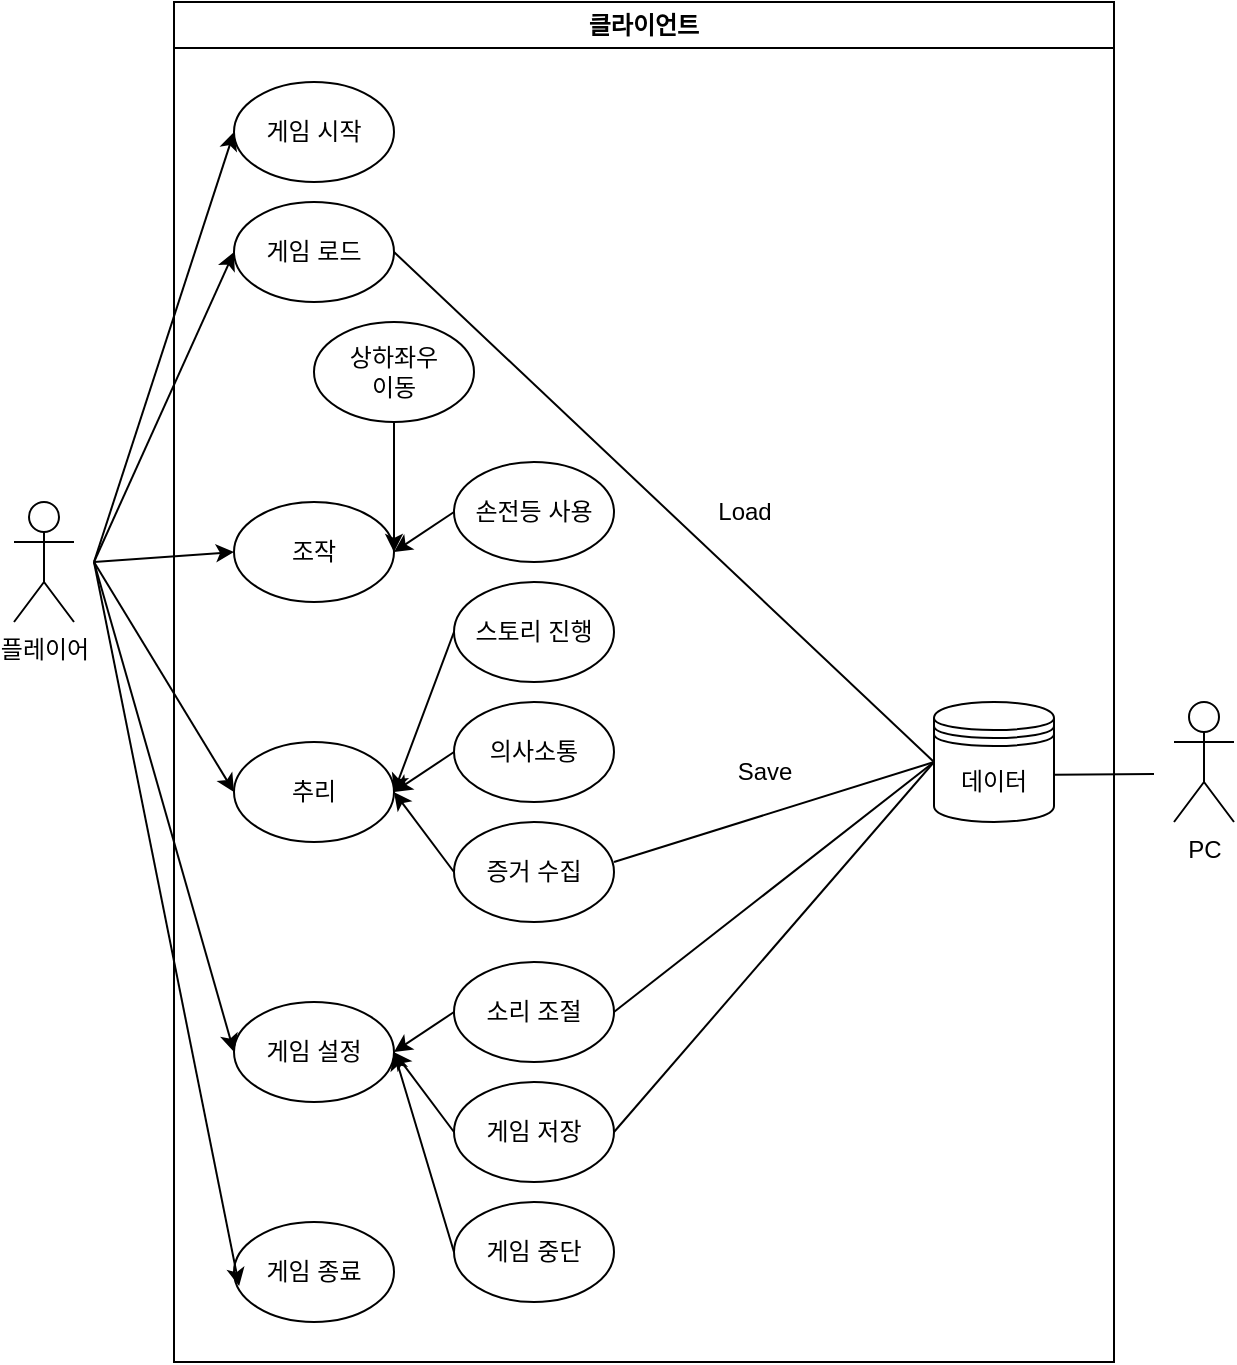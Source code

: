 <mxfile version="24.5.4" type="github">
  <diagram name="페이지-1" id="ZpcOs4shHNh5mx86bvTr">
    <mxGraphModel dx="1218" dy="633" grid="1" gridSize="10" guides="1" tooltips="1" connect="1" arrows="1" fold="1" page="1" pageScale="1" pageWidth="827" pageHeight="1169" math="0" shadow="0">
      <root>
        <mxCell id="0" />
        <mxCell id="1" parent="0" />
        <mxCell id="3Uc47XjtdB7wgMT_kZdp-1" value="클라이언트" style="swimlane;whiteSpace=wrap;html=1;" vertex="1" parent="1">
          <mxGeometry x="170" y="50" width="470" height="680" as="geometry" />
        </mxCell>
        <mxCell id="3Uc47XjtdB7wgMT_kZdp-3" value="게임 시작" style="ellipse;whiteSpace=wrap;html=1;" vertex="1" parent="3Uc47XjtdB7wgMT_kZdp-1">
          <mxGeometry x="30" y="40" width="80" height="50" as="geometry" />
        </mxCell>
        <mxCell id="3Uc47XjtdB7wgMT_kZdp-4" value="게임 종료" style="ellipse;whiteSpace=wrap;html=1;" vertex="1" parent="3Uc47XjtdB7wgMT_kZdp-1">
          <mxGeometry x="30" y="610" width="80" height="50" as="geometry" />
        </mxCell>
        <mxCell id="3Uc47XjtdB7wgMT_kZdp-5" value="조작" style="ellipse;whiteSpace=wrap;html=1;" vertex="1" parent="3Uc47XjtdB7wgMT_kZdp-1">
          <mxGeometry x="30" y="250" width="80" height="50" as="geometry" />
        </mxCell>
        <mxCell id="3Uc47XjtdB7wgMT_kZdp-6" value="추리" style="ellipse;whiteSpace=wrap;html=1;" vertex="1" parent="3Uc47XjtdB7wgMT_kZdp-1">
          <mxGeometry x="30" y="370" width="80" height="50" as="geometry" />
        </mxCell>
        <mxCell id="3Uc47XjtdB7wgMT_kZdp-7" value="게임 설정" style="ellipse;whiteSpace=wrap;html=1;" vertex="1" parent="3Uc47XjtdB7wgMT_kZdp-1">
          <mxGeometry x="30" y="500" width="80" height="50" as="geometry" />
        </mxCell>
        <mxCell id="3Uc47XjtdB7wgMT_kZdp-8" value="상하좌우&lt;div&gt;&lt;span style=&quot;background-color: initial;&quot;&gt;이동&lt;/span&gt;&lt;/div&gt;" style="ellipse;whiteSpace=wrap;html=1;" vertex="1" parent="3Uc47XjtdB7wgMT_kZdp-1">
          <mxGeometry x="70" y="160" width="80" height="50" as="geometry" />
        </mxCell>
        <mxCell id="3Uc47XjtdB7wgMT_kZdp-9" value="손전등&amp;nbsp;&lt;span style=&quot;background-color: initial;&quot;&gt;사용&lt;/span&gt;" style="ellipse;whiteSpace=wrap;html=1;" vertex="1" parent="3Uc47XjtdB7wgMT_kZdp-1">
          <mxGeometry x="140" y="230" width="80" height="50" as="geometry" />
        </mxCell>
        <mxCell id="3Uc47XjtdB7wgMT_kZdp-10" value="의사소통" style="ellipse;whiteSpace=wrap;html=1;" vertex="1" parent="3Uc47XjtdB7wgMT_kZdp-1">
          <mxGeometry x="140" y="350" width="80" height="50" as="geometry" />
        </mxCell>
        <mxCell id="3Uc47XjtdB7wgMT_kZdp-11" value="스토리 진행" style="ellipse;whiteSpace=wrap;html=1;" vertex="1" parent="3Uc47XjtdB7wgMT_kZdp-1">
          <mxGeometry x="140" y="290" width="80" height="50" as="geometry" />
        </mxCell>
        <mxCell id="3Uc47XjtdB7wgMT_kZdp-12" value="소리 조절" style="ellipse;whiteSpace=wrap;html=1;" vertex="1" parent="3Uc47XjtdB7wgMT_kZdp-1">
          <mxGeometry x="140" y="480" width="80" height="50" as="geometry" />
        </mxCell>
        <mxCell id="3Uc47XjtdB7wgMT_kZdp-13" value="게임 저장" style="ellipse;whiteSpace=wrap;html=1;" vertex="1" parent="3Uc47XjtdB7wgMT_kZdp-1">
          <mxGeometry x="140" y="540" width="80" height="50" as="geometry" />
        </mxCell>
        <mxCell id="3Uc47XjtdB7wgMT_kZdp-14" value="게임 중단" style="ellipse;whiteSpace=wrap;html=1;" vertex="1" parent="3Uc47XjtdB7wgMT_kZdp-1">
          <mxGeometry x="140" y="600" width="80" height="50" as="geometry" />
        </mxCell>
        <mxCell id="3Uc47XjtdB7wgMT_kZdp-15" value="증거 수집" style="ellipse;whiteSpace=wrap;html=1;" vertex="1" parent="3Uc47XjtdB7wgMT_kZdp-1">
          <mxGeometry x="140" y="410" width="80" height="50" as="geometry" />
        </mxCell>
        <mxCell id="3Uc47XjtdB7wgMT_kZdp-21" value="" style="endArrow=classic;html=1;rounded=0;entryX=1;entryY=0.5;entryDx=0;entryDy=0;exitX=0.5;exitY=1;exitDx=0;exitDy=0;" edge="1" parent="3Uc47XjtdB7wgMT_kZdp-1" source="3Uc47XjtdB7wgMT_kZdp-8" target="3Uc47XjtdB7wgMT_kZdp-5">
          <mxGeometry width="50" height="50" relative="1" as="geometry">
            <mxPoint x="220" y="330" as="sourcePoint" />
            <mxPoint x="270" y="280" as="targetPoint" />
          </mxGeometry>
        </mxCell>
        <mxCell id="3Uc47XjtdB7wgMT_kZdp-22" value="" style="endArrow=classic;html=1;rounded=0;exitX=0;exitY=0.5;exitDx=0;exitDy=0;entryX=1;entryY=0.5;entryDx=0;entryDy=0;" edge="1" parent="3Uc47XjtdB7wgMT_kZdp-1" source="3Uc47XjtdB7wgMT_kZdp-9" target="3Uc47XjtdB7wgMT_kZdp-5">
          <mxGeometry width="50" height="50" relative="1" as="geometry">
            <mxPoint x="220" y="430" as="sourcePoint" />
            <mxPoint x="270" y="380" as="targetPoint" />
          </mxGeometry>
        </mxCell>
        <mxCell id="3Uc47XjtdB7wgMT_kZdp-23" value="" style="endArrow=classic;html=1;rounded=0;entryX=1;entryY=0.5;entryDx=0;entryDy=0;exitX=0;exitY=0.5;exitDx=0;exitDy=0;" edge="1" parent="3Uc47XjtdB7wgMT_kZdp-1" source="3Uc47XjtdB7wgMT_kZdp-11" target="3Uc47XjtdB7wgMT_kZdp-6">
          <mxGeometry width="50" height="50" relative="1" as="geometry">
            <mxPoint x="220" y="430" as="sourcePoint" />
            <mxPoint x="270" y="380" as="targetPoint" />
          </mxGeometry>
        </mxCell>
        <mxCell id="3Uc47XjtdB7wgMT_kZdp-24" value="" style="endArrow=classic;html=1;rounded=0;exitX=0;exitY=0.5;exitDx=0;exitDy=0;entryX=1;entryY=0.5;entryDx=0;entryDy=0;" edge="1" parent="3Uc47XjtdB7wgMT_kZdp-1" source="3Uc47XjtdB7wgMT_kZdp-10" target="3Uc47XjtdB7wgMT_kZdp-6">
          <mxGeometry width="50" height="50" relative="1" as="geometry">
            <mxPoint x="220" y="430" as="sourcePoint" />
            <mxPoint x="270" y="380" as="targetPoint" />
          </mxGeometry>
        </mxCell>
        <mxCell id="3Uc47XjtdB7wgMT_kZdp-25" value="" style="endArrow=classic;html=1;rounded=0;exitX=0;exitY=0.5;exitDx=0;exitDy=0;entryX=1;entryY=0.5;entryDx=0;entryDy=0;" edge="1" parent="3Uc47XjtdB7wgMT_kZdp-1" source="3Uc47XjtdB7wgMT_kZdp-15" target="3Uc47XjtdB7wgMT_kZdp-6">
          <mxGeometry width="50" height="50" relative="1" as="geometry">
            <mxPoint x="220" y="430" as="sourcePoint" />
            <mxPoint x="270" y="380" as="targetPoint" />
          </mxGeometry>
        </mxCell>
        <mxCell id="3Uc47XjtdB7wgMT_kZdp-26" value="" style="endArrow=classic;html=1;rounded=0;exitX=0;exitY=0.5;exitDx=0;exitDy=0;entryX=1;entryY=0.5;entryDx=0;entryDy=0;" edge="1" parent="3Uc47XjtdB7wgMT_kZdp-1" source="3Uc47XjtdB7wgMT_kZdp-12" target="3Uc47XjtdB7wgMT_kZdp-7">
          <mxGeometry width="50" height="50" relative="1" as="geometry">
            <mxPoint x="220" y="430" as="sourcePoint" />
            <mxPoint x="110" y="470" as="targetPoint" />
          </mxGeometry>
        </mxCell>
        <mxCell id="3Uc47XjtdB7wgMT_kZdp-27" value="" style="endArrow=classic;html=1;rounded=0;exitX=0;exitY=0.5;exitDx=0;exitDy=0;entryX=1;entryY=0.5;entryDx=0;entryDy=0;" edge="1" parent="3Uc47XjtdB7wgMT_kZdp-1" source="3Uc47XjtdB7wgMT_kZdp-13" target="3Uc47XjtdB7wgMT_kZdp-7">
          <mxGeometry width="50" height="50" relative="1" as="geometry">
            <mxPoint x="220" y="430" as="sourcePoint" />
            <mxPoint x="270" y="380" as="targetPoint" />
          </mxGeometry>
        </mxCell>
        <mxCell id="3Uc47XjtdB7wgMT_kZdp-28" value="" style="endArrow=classic;html=1;rounded=0;exitX=0;exitY=0.5;exitDx=0;exitDy=0;entryX=1;entryY=0.5;entryDx=0;entryDy=0;" edge="1" parent="3Uc47XjtdB7wgMT_kZdp-1" source="3Uc47XjtdB7wgMT_kZdp-14" target="3Uc47XjtdB7wgMT_kZdp-7">
          <mxGeometry width="50" height="50" relative="1" as="geometry">
            <mxPoint x="220" y="430" as="sourcePoint" />
            <mxPoint x="270" y="380" as="targetPoint" />
          </mxGeometry>
        </mxCell>
        <mxCell id="3Uc47XjtdB7wgMT_kZdp-32" value="데이터" style="shape=datastore;whiteSpace=wrap;html=1;" vertex="1" parent="3Uc47XjtdB7wgMT_kZdp-1">
          <mxGeometry x="380" y="350" width="60" height="60" as="geometry" />
        </mxCell>
        <mxCell id="3Uc47XjtdB7wgMT_kZdp-30" value="" style="endArrow=none;html=1;rounded=0;exitX=1;exitY=0.5;exitDx=0;exitDy=0;entryX=0;entryY=0.5;entryDx=0;entryDy=0;" edge="1" parent="3Uc47XjtdB7wgMT_kZdp-1" source="3Uc47XjtdB7wgMT_kZdp-12" target="3Uc47XjtdB7wgMT_kZdp-32">
          <mxGeometry width="50" height="50" relative="1" as="geometry">
            <mxPoint x="220" y="430" as="sourcePoint" />
            <mxPoint x="350" y="410" as="targetPoint" />
          </mxGeometry>
        </mxCell>
        <mxCell id="3Uc47XjtdB7wgMT_kZdp-40" value="" style="endArrow=none;html=1;rounded=0;exitX=1;exitY=0.5;exitDx=0;exitDy=0;entryX=0;entryY=0.5;entryDx=0;entryDy=0;" edge="1" parent="3Uc47XjtdB7wgMT_kZdp-1" source="3Uc47XjtdB7wgMT_kZdp-13" target="3Uc47XjtdB7wgMT_kZdp-32">
          <mxGeometry width="50" height="50" relative="1" as="geometry">
            <mxPoint x="220" y="430" as="sourcePoint" />
            <mxPoint x="270" y="380" as="targetPoint" />
          </mxGeometry>
        </mxCell>
        <mxCell id="3Uc47XjtdB7wgMT_kZdp-42" value="Save" style="text;html=1;align=center;verticalAlign=middle;resizable=0;points=[];autosize=1;strokeColor=none;fillColor=none;" vertex="1" parent="3Uc47XjtdB7wgMT_kZdp-1">
          <mxGeometry x="270" y="370" width="50" height="30" as="geometry" />
        </mxCell>
        <mxCell id="3Uc47XjtdB7wgMT_kZdp-44" value="게임 로드" style="ellipse;whiteSpace=wrap;html=1;" vertex="1" parent="3Uc47XjtdB7wgMT_kZdp-1">
          <mxGeometry x="30" y="100" width="80" height="50" as="geometry" />
        </mxCell>
        <mxCell id="3Uc47XjtdB7wgMT_kZdp-48" value="Load" style="text;html=1;align=center;verticalAlign=middle;resizable=0;points=[];autosize=1;strokeColor=none;fillColor=none;" vertex="1" parent="3Uc47XjtdB7wgMT_kZdp-1">
          <mxGeometry x="260" y="240" width="50" height="30" as="geometry" />
        </mxCell>
        <mxCell id="3Uc47XjtdB7wgMT_kZdp-2" value="플레이어" style="shape=umlActor;verticalLabelPosition=bottom;verticalAlign=top;html=1;outlineConnect=0;" vertex="1" parent="1">
          <mxGeometry x="90" y="300" width="30" height="60" as="geometry" />
        </mxCell>
        <mxCell id="3Uc47XjtdB7wgMT_kZdp-16" value="" style="endArrow=classic;html=1;rounded=0;entryX=0;entryY=0.5;entryDx=0;entryDy=0;" edge="1" parent="1" target="3Uc47XjtdB7wgMT_kZdp-3">
          <mxGeometry width="50" height="50" relative="1" as="geometry">
            <mxPoint x="130" y="330" as="sourcePoint" />
            <mxPoint x="130" y="330" as="targetPoint" />
          </mxGeometry>
        </mxCell>
        <mxCell id="3Uc47XjtdB7wgMT_kZdp-17" value="" style="endArrow=classic;html=1;rounded=0;entryX=0;entryY=0.5;entryDx=0;entryDy=0;" edge="1" parent="1" target="3Uc47XjtdB7wgMT_kZdp-5">
          <mxGeometry width="50" height="50" relative="1" as="geometry">
            <mxPoint x="130" y="330" as="sourcePoint" />
            <mxPoint x="150" y="380" as="targetPoint" />
            <Array as="points">
              <mxPoint x="130" y="330" />
            </Array>
          </mxGeometry>
        </mxCell>
        <mxCell id="3Uc47XjtdB7wgMT_kZdp-18" value="" style="endArrow=classic;html=1;rounded=0;entryX=0;entryY=0.5;entryDx=0;entryDy=0;" edge="1" parent="1" target="3Uc47XjtdB7wgMT_kZdp-6">
          <mxGeometry width="50" height="50" relative="1" as="geometry">
            <mxPoint x="130" y="330" as="sourcePoint" />
            <mxPoint x="440" y="330" as="targetPoint" />
          </mxGeometry>
        </mxCell>
        <mxCell id="3Uc47XjtdB7wgMT_kZdp-19" value="" style="endArrow=classic;html=1;rounded=0;entryX=0;entryY=0.5;entryDx=0;entryDy=0;" edge="1" parent="1" target="3Uc47XjtdB7wgMT_kZdp-7">
          <mxGeometry width="50" height="50" relative="1" as="geometry">
            <mxPoint x="130" y="330" as="sourcePoint" />
            <mxPoint x="440" y="330" as="targetPoint" />
          </mxGeometry>
        </mxCell>
        <mxCell id="3Uc47XjtdB7wgMT_kZdp-20" value="" style="endArrow=classic;html=1;rounded=0;entryX=0.032;entryY=0.64;entryDx=0;entryDy=0;entryPerimeter=0;" edge="1" parent="1" target="3Uc47XjtdB7wgMT_kZdp-4">
          <mxGeometry width="50" height="50" relative="1" as="geometry">
            <mxPoint x="130" y="330" as="sourcePoint" />
            <mxPoint x="190" y="570" as="targetPoint" />
          </mxGeometry>
        </mxCell>
        <mxCell id="3Uc47XjtdB7wgMT_kZdp-29" value="" style="endArrow=none;html=1;rounded=0;entryX=0;entryY=0.5;entryDx=0;entryDy=0;" edge="1" parent="1" target="3Uc47XjtdB7wgMT_kZdp-32">
          <mxGeometry width="50" height="50" relative="1" as="geometry">
            <mxPoint x="390" y="480" as="sourcePoint" />
            <mxPoint x="530" y="440" as="targetPoint" />
          </mxGeometry>
        </mxCell>
        <mxCell id="3Uc47XjtdB7wgMT_kZdp-33" value="PC" style="shape=umlActor;verticalLabelPosition=bottom;verticalAlign=top;html=1;outlineConnect=0;" vertex="1" parent="1">
          <mxGeometry x="670" y="400" width="30" height="60" as="geometry" />
        </mxCell>
        <mxCell id="3Uc47XjtdB7wgMT_kZdp-41" value="" style="endArrow=none;html=1;rounded=0;exitX=0.996;exitY=0.607;exitDx=0;exitDy=0;exitPerimeter=0;" edge="1" parent="1" source="3Uc47XjtdB7wgMT_kZdp-32">
          <mxGeometry width="50" height="50" relative="1" as="geometry">
            <mxPoint x="390" y="480" as="sourcePoint" />
            <mxPoint x="660" y="436" as="targetPoint" />
          </mxGeometry>
        </mxCell>
        <mxCell id="3Uc47XjtdB7wgMT_kZdp-46" value="" style="endArrow=classic;html=1;rounded=0;entryX=0;entryY=0.5;entryDx=0;entryDy=0;" edge="1" parent="1" target="3Uc47XjtdB7wgMT_kZdp-44">
          <mxGeometry width="50" height="50" relative="1" as="geometry">
            <mxPoint x="130" y="330" as="sourcePoint" />
            <mxPoint x="440" y="330" as="targetPoint" />
          </mxGeometry>
        </mxCell>
        <mxCell id="3Uc47XjtdB7wgMT_kZdp-47" value="" style="endArrow=none;html=1;rounded=0;exitX=1;exitY=0.5;exitDx=0;exitDy=0;" edge="1" parent="1" source="3Uc47XjtdB7wgMT_kZdp-44">
          <mxGeometry width="50" height="50" relative="1" as="geometry">
            <mxPoint x="390" y="380" as="sourcePoint" />
            <mxPoint x="550" y="430" as="targetPoint" />
          </mxGeometry>
        </mxCell>
      </root>
    </mxGraphModel>
  </diagram>
</mxfile>
